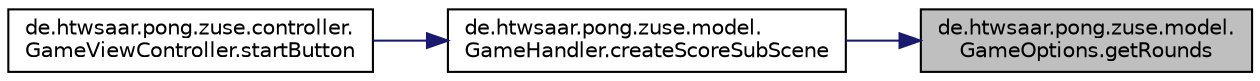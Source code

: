 digraph "de.htwsaar.pong.zuse.model.GameOptions.getRounds"
{
 // LATEX_PDF_SIZE
  edge [fontname="Helvetica",fontsize="10",labelfontname="Helvetica",labelfontsize="10"];
  node [fontname="Helvetica",fontsize="10",shape=record];
  rankdir="RL";
  Node1 [label="de.htwsaar.pong.zuse.model.\lGameOptions.getRounds",height=0.2,width=0.4,color="black", fillcolor="grey75", style="filled", fontcolor="black",tooltip="Getter für Attribut rounds gibt die Anzahl der Runden eines Spiels zurück."];
  Node1 -> Node2 [dir="back",color="midnightblue",fontsize="10",style="solid"];
  Node2 [label="de.htwsaar.pong.zuse.model.\lGameHandler.createScoreSubScene",height=0.2,width=0.4,color="black", fillcolor="white", style="filled",URL="$classde_1_1htwsaar_1_1pong_1_1zuse_1_1model_1_1_game_handler.html#a6a1e12189b97b22112677aab88dbdfb3",tooltip="Methode createScoreSubScene."];
  Node2 -> Node3 [dir="back",color="midnightblue",fontsize="10",style="solid"];
  Node3 [label="de.htwsaar.pong.zuse.controller.\lGameViewController.startButton",height=0.2,width=0.4,color="black", fillcolor="white", style="filled",URL="$classde_1_1htwsaar_1_1pong_1_1zuse_1_1controller_1_1_game_view_controller.html#a3ee1540dfea4c5d7ba3540f5f5061643",tooltip="StartButton des Spiels Erschaffen des GameHandlers beim Klick auf Start mit entsprechendem Modus (Sin..."];
}
